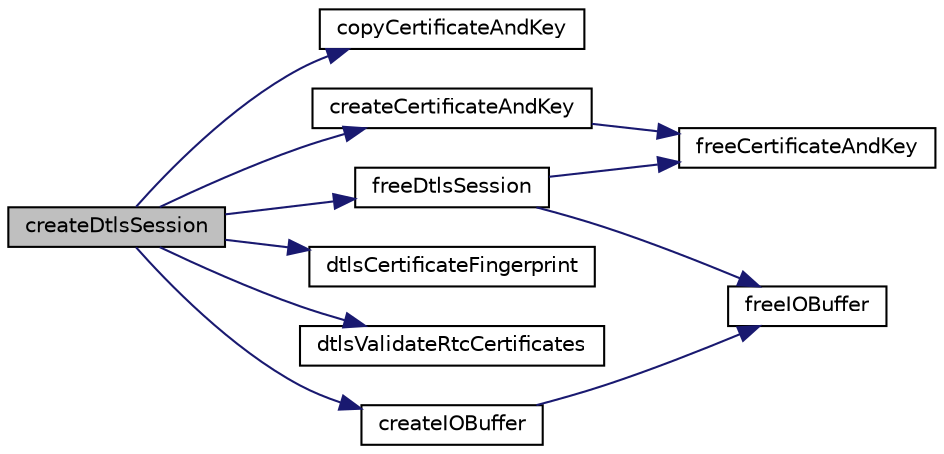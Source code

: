 digraph "createDtlsSession"
{
 // LATEX_PDF_SIZE
  edge [fontname="Helvetica",fontsize="10",labelfontname="Helvetica",labelfontsize="10"];
  node [fontname="Helvetica",fontsize="10",shape=record];
  rankdir="LR";
  Node1 [label="createDtlsSession",height=0.2,width=0.4,color="black", fillcolor="grey75", style="filled", fontcolor="black",tooltip=" "];
  Node1 -> Node2 [color="midnightblue",fontsize="10",style="solid",fontname="Helvetica"];
  Node2 [label="copyCertificateAndKey",height=0.2,width=0.4,color="black", fillcolor="white", style="filled",URL="$Dtls__mbedtls_8c.html#ae531676f27dfc698ebf5ff4087f4f762",tooltip=" "];
  Node1 -> Node3 [color="midnightblue",fontsize="10",style="solid",fontname="Helvetica"];
  Node3 [label="createCertificateAndKey",height=0.2,width=0.4,color="black", fillcolor="white", style="filled",URL="$Dtls__mbedtls_8c.html#aeb739e880d3edc3d95e7135805114f13",tooltip=" "];
  Node3 -> Node4 [color="midnightblue",fontsize="10",style="solid",fontname="Helvetica"];
  Node4 [label="freeCertificateAndKey",height=0.2,width=0.4,color="black", fillcolor="white", style="filled",URL="$Dtls__mbedtls_8c.html#aa6d608da9c875fbfccf37bd3e716e836",tooltip=" "];
  Node1 -> Node5 [color="midnightblue",fontsize="10",style="solid",fontname="Helvetica"];
  Node5 [label="createIOBuffer",height=0.2,width=0.4,color="black", fillcolor="white", style="filled",URL="$IOBuffer_8c.html#ab546267bacecbe0c2c65a2286df9dfc4",tooltip=" "];
  Node5 -> Node6 [color="midnightblue",fontsize="10",style="solid",fontname="Helvetica"];
  Node6 [label="freeIOBuffer",height=0.2,width=0.4,color="black", fillcolor="white", style="filled",URL="$IOBuffer_8c.html#a716982d27f4e9cf43d6737555e684289",tooltip=" "];
  Node1 -> Node7 [color="midnightblue",fontsize="10",style="solid",fontname="Helvetica"];
  Node7 [label="dtlsCertificateFingerprint",height=0.2,width=0.4,color="black", fillcolor="white", style="filled",URL="$Dtls__mbedtls_8c.html#aa884d968f928d7c4d9e4a45441cef269",tooltip=" "];
  Node1 -> Node8 [color="midnightblue",fontsize="10",style="solid",fontname="Helvetica"];
  Node8 [label="dtlsValidateRtcCertificates",height=0.2,width=0.4,color="black", fillcolor="white", style="filled",URL="$Dtls_8c.html#abdb647933c7ddcbdcc5470e66fdc0353",tooltip=" "];
  Node1 -> Node9 [color="midnightblue",fontsize="10",style="solid",fontname="Helvetica"];
  Node9 [label="freeDtlsSession",height=0.2,width=0.4,color="black", fillcolor="white", style="filled",URL="$Dtls__mbedtls_8c.html#aa1b6a668704b0b7ddf99be1f7977b8ba",tooltip=" "];
  Node9 -> Node4 [color="midnightblue",fontsize="10",style="solid",fontname="Helvetica"];
  Node9 -> Node6 [color="midnightblue",fontsize="10",style="solid",fontname="Helvetica"];
}
